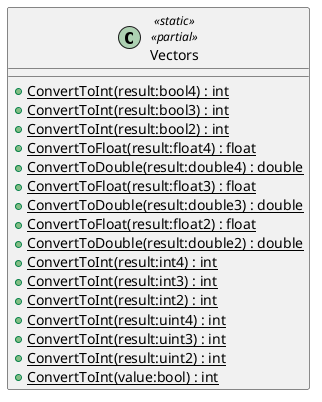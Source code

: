 @startuml
class Vectors <<static>> <<partial>> {
    + {static} ConvertToInt(result:bool4) : int
    + {static} ConvertToInt(result:bool3) : int
    + {static} ConvertToInt(result:bool2) : int
    + {static} ConvertToFloat(result:float4) : float
    + {static} ConvertToDouble(result:double4) : double
    + {static} ConvertToFloat(result:float3) : float
    + {static} ConvertToDouble(result:double3) : double
    + {static} ConvertToFloat(result:float2) : float
    + {static} ConvertToDouble(result:double2) : double
    + {static} ConvertToInt(result:int4) : int
    + {static} ConvertToInt(result:int3) : int
    + {static} ConvertToInt(result:int2) : int
    + {static} ConvertToInt(result:uint4) : int
    + {static} ConvertToInt(result:uint3) : int
    + {static} ConvertToInt(result:uint2) : int
    + {static} ConvertToInt(value:bool) : int
}
@enduml
